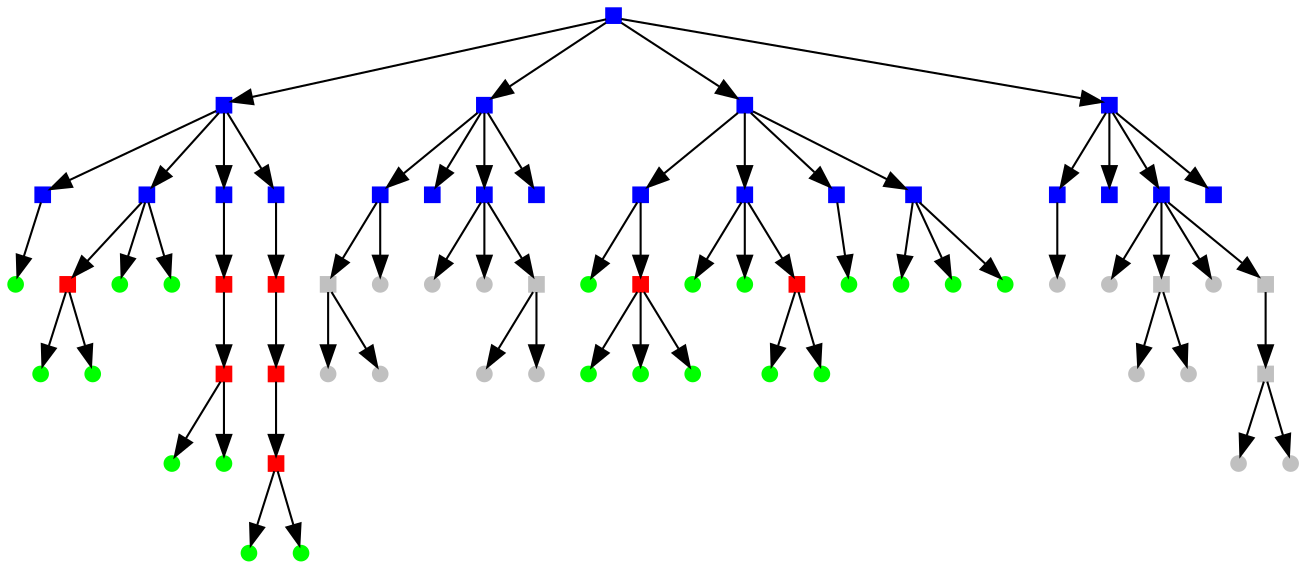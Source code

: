 digraph graphname { 
-1 [label="",shape=box,style=filled,color=blue,width=0.1,height=0.1];
-1 -> -2
-2 [label="",shape=box,style=filled,color=blue,width=0.1,height=0.1];
-2 -> -10
-10 [label="",shape=box,style=filled,color=blue,width=0.1,height=0.1];
-10 -> 0
0 [label="",shape=circle,style=filled,color=green,width=0.1,height=0.1];
-2 -> -11
-11 [label="",shape=box,style=filled,color=blue,width=0.1,height=0.1];
-11 -> -80
-80 [label="",shape=box,style=filled,color=red,width=0.1,height=0.1];
-80 -> 16
16 [label="",shape=circle,style=filled,color=green,width=0.1,height=0.1];
-80 -> 33
33 [label="",shape=circle,style=filled,color=green,width=0.1,height=0.1];
-11 -> 9
9 [label="",shape=circle,style=filled,color=green,width=0.1,height=0.1];
-11 -> 27
27 [label="",shape=circle,style=filled,color=green,width=0.1,height=0.1];
-2 -> -12
-12 [label="",shape=box,style=filled,color=blue,width=0.1,height=0.1];
-12 -> -82
-82 [label="",shape=box,style=filled,color=red,width=0.1,height=0.1];
-82 -> -83
-83 [label="",shape=box,style=filled,color=red,width=0.1,height=0.1];
-83 -> 26
26 [label="",shape=circle,style=filled,color=green,width=0.1,height=0.1];
-83 -> 45
45 [label="",shape=circle,style=filled,color=green,width=0.1,height=0.1];
-2 -> -13
-13 [label="",shape=box,style=filled,color=blue,width=0.1,height=0.1];
-13 -> -84
-84 [label="",shape=box,style=filled,color=red,width=0.1,height=0.1];
-84 -> -85
-85 [label="",shape=box,style=filled,color=red,width=0.1,height=0.1];
-85 -> -86
-86 [label="",shape=box,style=filled,color=red,width=0.1,height=0.1];
-86 -> 49
49 [label="",shape=circle,style=filled,color=green,width=0.1,height=0.1];
-86 -> 24
24 [label="",shape=circle,style=filled,color=green,width=0.1,height=0.1];
-1 -> -3
-3 [label="",shape=box,style=filled,color=blue,width=0.1,height=0.1];
-3 -> -18
-18 [label="",shape=box,style=filled,color=blue,width=0.1,height=0.1];
-18 -> -77
-77 [label="",shape=box,style=filled,color=grey,width=0.1,height=0.1];
-77 -> 8
8 [label="",shape=circle,style=filled,color=grey,width=0.1,height=0.1];
-77 -> 22
22 [label="",shape=circle,style=filled,color=grey,width=0.1,height=0.1];
-18 -> 2
2 [label="",shape=circle,style=filled,color=grey,width=0.1,height=0.1];
-3 -> -19
-19 [label="",shape=box,style=filled,color=blue,width=0.1,height=0.1];
-3 -> -20
-20 [label="",shape=box,style=filled,color=blue,width=0.1,height=0.1];
-20 -> 31
31 [label="",shape=circle,style=filled,color=grey,width=0.1,height=0.1];
-20 -> 17
17 [label="",shape=circle,style=filled,color=grey,width=0.1,height=0.1];
-20 -> -81
-81 [label="",shape=box,style=filled,color=grey,width=0.1,height=0.1];
-81 -> 35
35 [label="",shape=circle,style=filled,color=grey,width=0.1,height=0.1];
-81 -> 37
37 [label="",shape=circle,style=filled,color=grey,width=0.1,height=0.1];
-3 -> -21
-21 [label="",shape=box,style=filled,color=blue,width=0.1,height=0.1];
-1 -> -4
-4 [label="",shape=box,style=filled,color=blue,width=0.1,height=0.1];
-4 -> -26
-26 [label="",shape=box,style=filled,color=blue,width=0.1,height=0.1];
-26 -> 7
7 [label="",shape=circle,style=filled,color=green,width=0.1,height=0.1];
-26 -> -74
-74 [label="",shape=box,style=filled,color=red,width=0.1,height=0.1];
-74 -> 3
3 [label="",shape=circle,style=filled,color=green,width=0.1,height=0.1];
-74 -> 13
13 [label="",shape=circle,style=filled,color=green,width=0.1,height=0.1];
-74 -> 41
41 [label="",shape=circle,style=filled,color=green,width=0.1,height=0.1];
-4 -> -27
-27 [label="",shape=box,style=filled,color=blue,width=0.1,height=0.1];
-27 -> 46
46 [label="",shape=circle,style=filled,color=green,width=0.1,height=0.1];
-27 -> 5
5 [label="",shape=circle,style=filled,color=green,width=0.1,height=0.1];
-27 -> -75
-75 [label="",shape=box,style=filled,color=red,width=0.1,height=0.1];
-75 -> 10
10 [label="",shape=circle,style=filled,color=green,width=0.1,height=0.1];
-75 -> 14
14 [label="",shape=circle,style=filled,color=green,width=0.1,height=0.1];
-4 -> -28
-28 [label="",shape=box,style=filled,color=blue,width=0.1,height=0.1];
-28 -> 20
20 [label="",shape=circle,style=filled,color=green,width=0.1,height=0.1];
-4 -> -29
-29 [label="",shape=box,style=filled,color=blue,width=0.1,height=0.1];
-29 -> 48
48 [label="",shape=circle,style=filled,color=green,width=0.1,height=0.1];
-29 -> 36
36 [label="",shape=circle,style=filled,color=green,width=0.1,height=0.1];
-29 -> 28
28 [label="",shape=circle,style=filled,color=green,width=0.1,height=0.1];
-1 -> -5
-5 [label="",shape=box,style=filled,color=blue,width=0.1,height=0.1];
-5 -> -34
-34 [label="",shape=box,style=filled,color=blue,width=0.1,height=0.1];
-34 -> 43
43 [label="",shape=circle,style=filled,color=grey,width=0.1,height=0.1];
-5 -> -35
-35 [label="",shape=box,style=filled,color=blue,width=0.1,height=0.1];
-5 -> -36
-36 [label="",shape=box,style=filled,color=blue,width=0.1,height=0.1];
-36 -> 47
47 [label="",shape=circle,style=filled,color=grey,width=0.1,height=0.1];
-36 -> -76
-76 [label="",shape=box,style=filled,color=grey,width=0.1,height=0.1];
-76 -> 18
18 [label="",shape=circle,style=filled,color=grey,width=0.1,height=0.1];
-76 -> 21
21 [label="",shape=circle,style=filled,color=grey,width=0.1,height=0.1];
-36 -> 11
11 [label="",shape=circle,style=filled,color=grey,width=0.1,height=0.1];
-36 -> -78
-78 [label="",shape=box,style=filled,color=grey,width=0.1,height=0.1];
-78 -> -79
-79 [label="",shape=box,style=filled,color=grey,width=0.1,height=0.1];
-79 -> 23
23 [label="",shape=circle,style=filled,color=grey,width=0.1,height=0.1];
-79 -> 4
4 [label="",shape=circle,style=filled,color=grey,width=0.1,height=0.1];
-5 -> -37
-37 [label="",shape=box,style=filled,color=blue,width=0.1,height=0.1];
}
